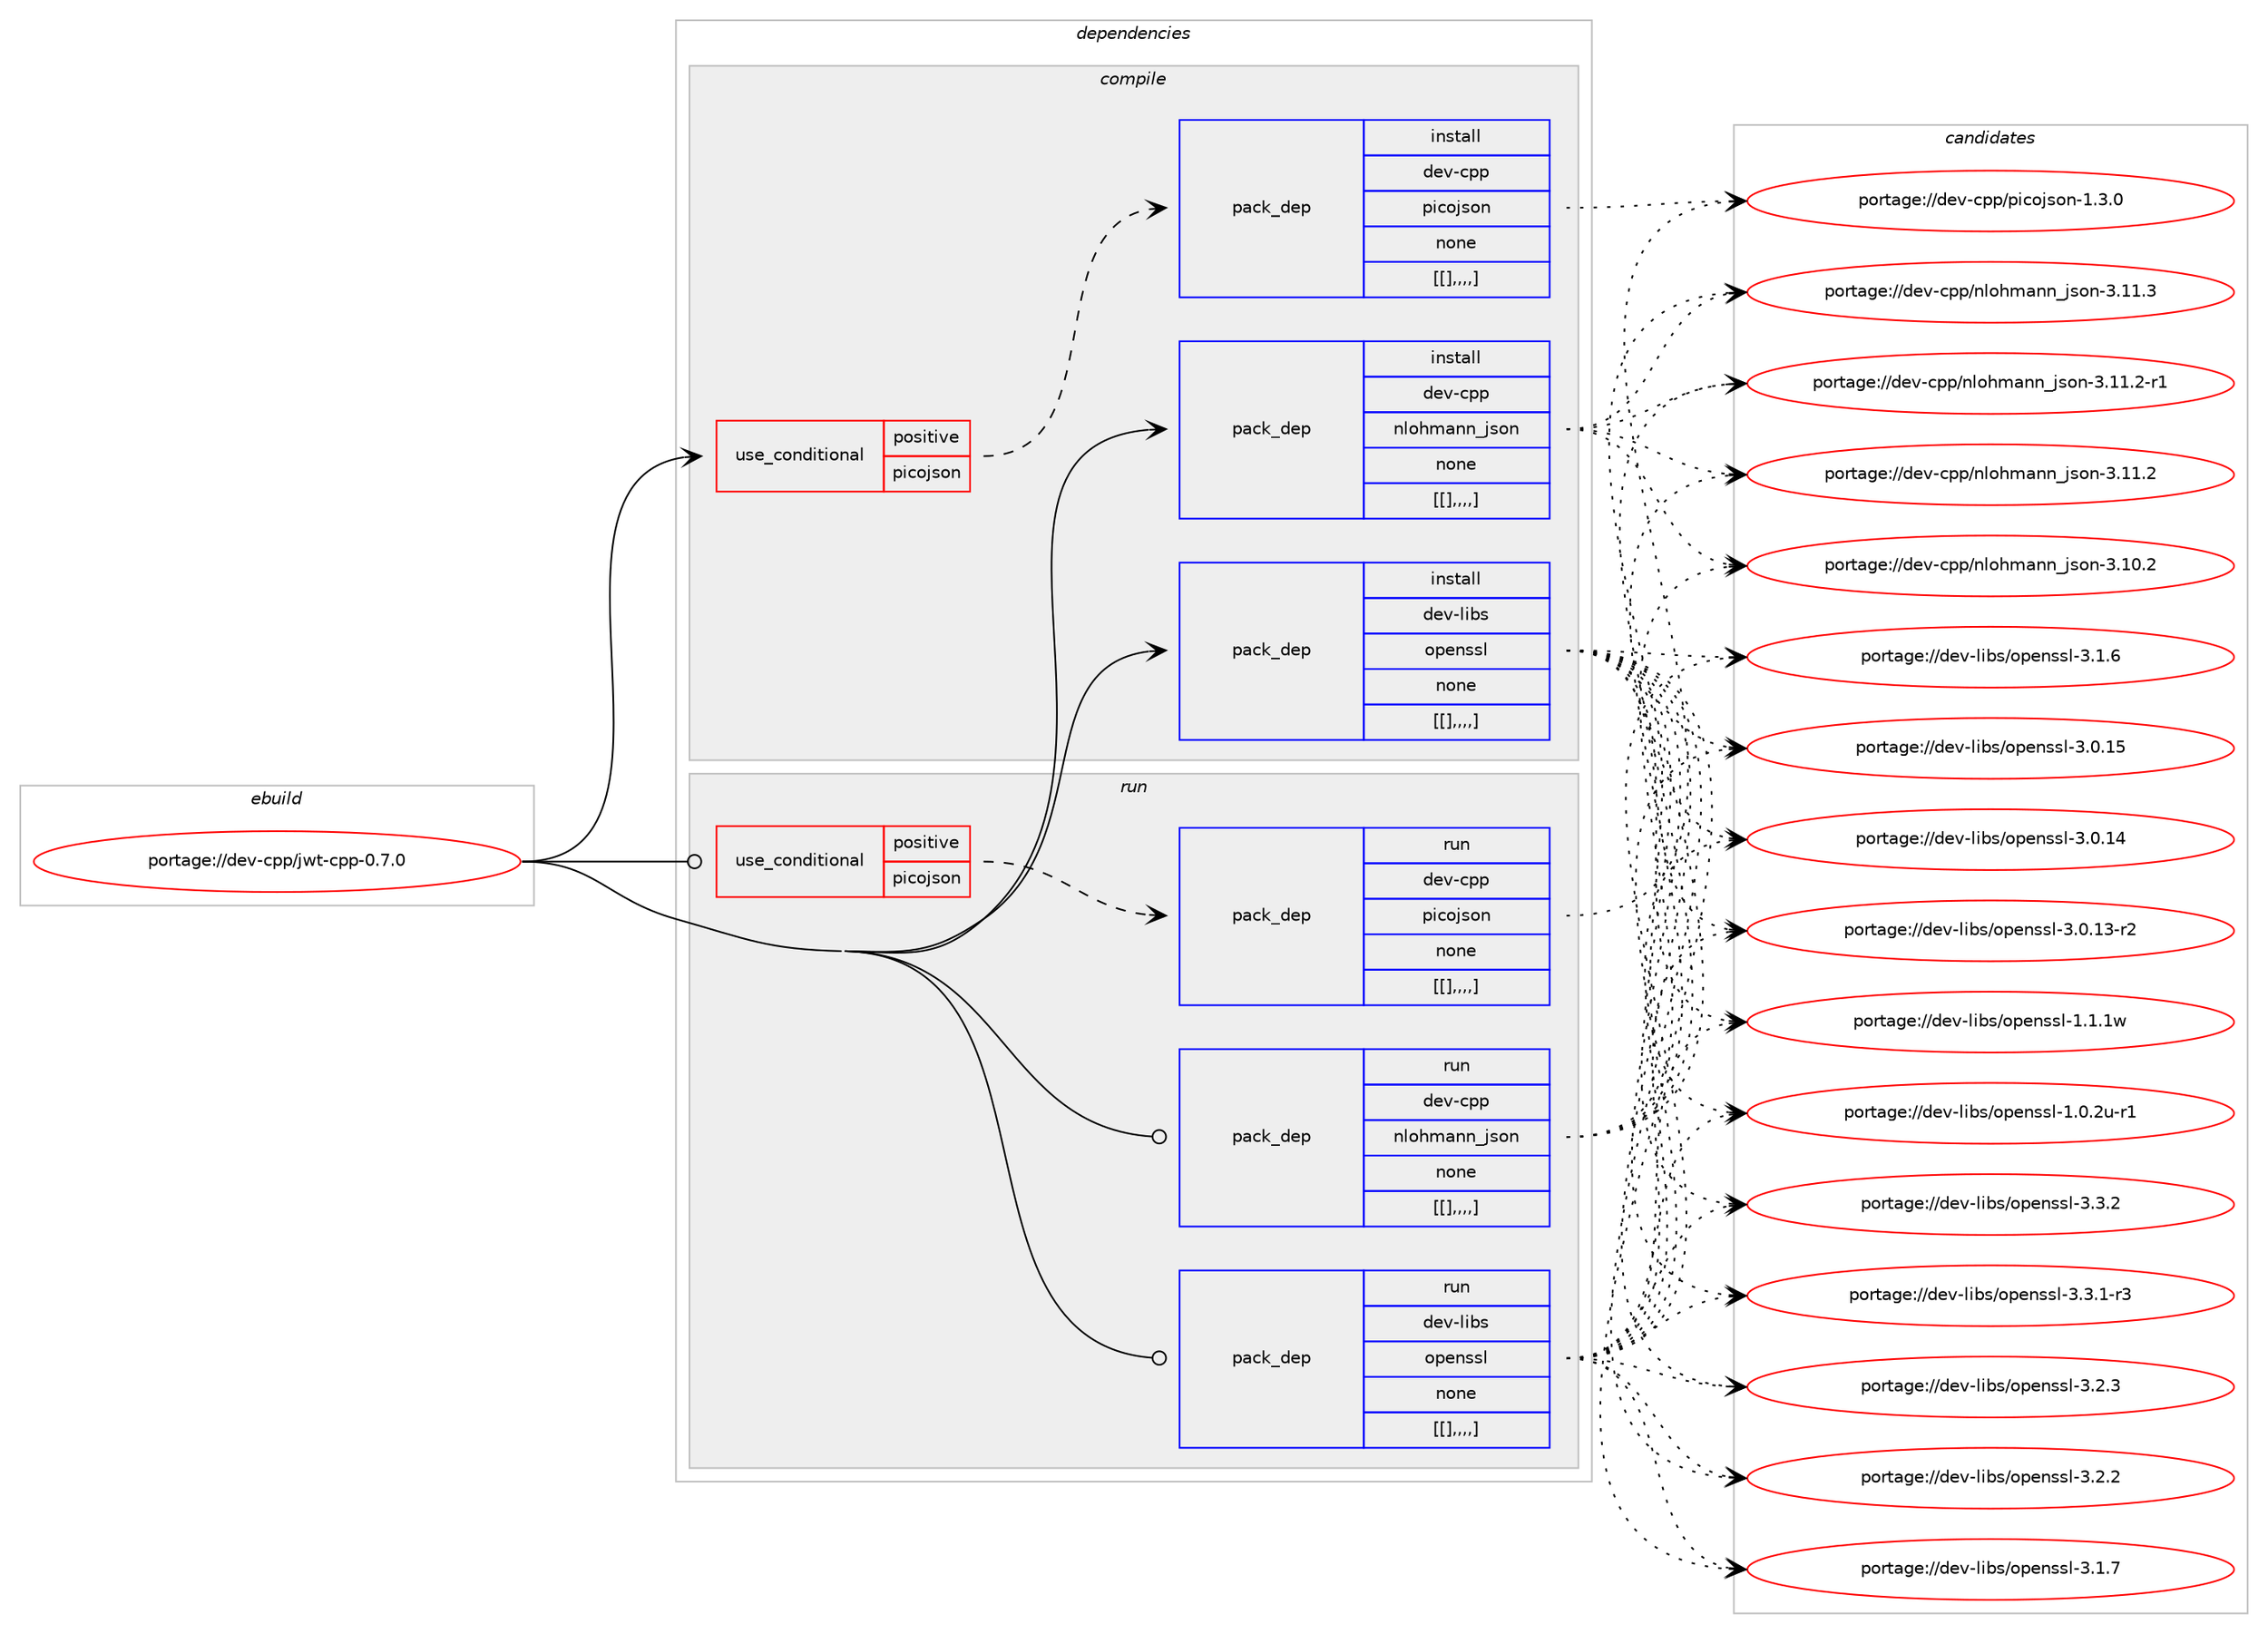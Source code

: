digraph prolog {

# *************
# Graph options
# *************

newrank=true;
concentrate=true;
compound=true;
graph [rankdir=LR,fontname=Helvetica,fontsize=10,ranksep=1.5];#, ranksep=2.5, nodesep=0.2];
edge  [arrowhead=vee];
node  [fontname=Helvetica,fontsize=10];

# **********
# The ebuild
# **********

subgraph cluster_leftcol {
color=gray;
label=<<i>ebuild</i>>;
id [label="portage://dev-cpp/jwt-cpp-0.7.0", color=red, width=4, href="../dev-cpp/jwt-cpp-0.7.0.svg"];
}

# ****************
# The dependencies
# ****************

subgraph cluster_midcol {
color=gray;
label=<<i>dependencies</i>>;
subgraph cluster_compile {
fillcolor="#eeeeee";
style=filled;
label=<<i>compile</i>>;
subgraph cond17267 {
dependency65076 [label=<<TABLE BORDER="0" CELLBORDER="1" CELLSPACING="0" CELLPADDING="4"><TR><TD ROWSPAN="3" CELLPADDING="10">use_conditional</TD></TR><TR><TD>positive</TD></TR><TR><TD>picojson</TD></TR></TABLE>>, shape=none, color=red];
subgraph pack46891 {
dependency65077 [label=<<TABLE BORDER="0" CELLBORDER="1" CELLSPACING="0" CELLPADDING="4" WIDTH="220"><TR><TD ROWSPAN="6" CELLPADDING="30">pack_dep</TD></TR><TR><TD WIDTH="110">install</TD></TR><TR><TD>dev-cpp</TD></TR><TR><TD>picojson</TD></TR><TR><TD>none</TD></TR><TR><TD>[[],,,,]</TD></TR></TABLE>>, shape=none, color=blue];
}
dependency65076:e -> dependency65077:w [weight=20,style="dashed",arrowhead="vee"];
}
id:e -> dependency65076:w [weight=20,style="solid",arrowhead="vee"];
subgraph pack46892 {
dependency65078 [label=<<TABLE BORDER="0" CELLBORDER="1" CELLSPACING="0" CELLPADDING="4" WIDTH="220"><TR><TD ROWSPAN="6" CELLPADDING="30">pack_dep</TD></TR><TR><TD WIDTH="110">install</TD></TR><TR><TD>dev-cpp</TD></TR><TR><TD>nlohmann_json</TD></TR><TR><TD>none</TD></TR><TR><TD>[[],,,,]</TD></TR></TABLE>>, shape=none, color=blue];
}
id:e -> dependency65078:w [weight=20,style="solid",arrowhead="vee"];
subgraph pack46893 {
dependency65079 [label=<<TABLE BORDER="0" CELLBORDER="1" CELLSPACING="0" CELLPADDING="4" WIDTH="220"><TR><TD ROWSPAN="6" CELLPADDING="30">pack_dep</TD></TR><TR><TD WIDTH="110">install</TD></TR><TR><TD>dev-libs</TD></TR><TR><TD>openssl</TD></TR><TR><TD>none</TD></TR><TR><TD>[[],,,,]</TD></TR></TABLE>>, shape=none, color=blue];
}
id:e -> dependency65079:w [weight=20,style="solid",arrowhead="vee"];
}
subgraph cluster_compileandrun {
fillcolor="#eeeeee";
style=filled;
label=<<i>compile and run</i>>;
}
subgraph cluster_run {
fillcolor="#eeeeee";
style=filled;
label=<<i>run</i>>;
subgraph cond17268 {
dependency65080 [label=<<TABLE BORDER="0" CELLBORDER="1" CELLSPACING="0" CELLPADDING="4"><TR><TD ROWSPAN="3" CELLPADDING="10">use_conditional</TD></TR><TR><TD>positive</TD></TR><TR><TD>picojson</TD></TR></TABLE>>, shape=none, color=red];
subgraph pack46894 {
dependency65081 [label=<<TABLE BORDER="0" CELLBORDER="1" CELLSPACING="0" CELLPADDING="4" WIDTH="220"><TR><TD ROWSPAN="6" CELLPADDING="30">pack_dep</TD></TR><TR><TD WIDTH="110">run</TD></TR><TR><TD>dev-cpp</TD></TR><TR><TD>picojson</TD></TR><TR><TD>none</TD></TR><TR><TD>[[],,,,]</TD></TR></TABLE>>, shape=none, color=blue];
}
dependency65080:e -> dependency65081:w [weight=20,style="dashed",arrowhead="vee"];
}
id:e -> dependency65080:w [weight=20,style="solid",arrowhead="odot"];
subgraph pack46895 {
dependency65082 [label=<<TABLE BORDER="0" CELLBORDER="1" CELLSPACING="0" CELLPADDING="4" WIDTH="220"><TR><TD ROWSPAN="6" CELLPADDING="30">pack_dep</TD></TR><TR><TD WIDTH="110">run</TD></TR><TR><TD>dev-cpp</TD></TR><TR><TD>nlohmann_json</TD></TR><TR><TD>none</TD></TR><TR><TD>[[],,,,]</TD></TR></TABLE>>, shape=none, color=blue];
}
id:e -> dependency65082:w [weight=20,style="solid",arrowhead="odot"];
subgraph pack46896 {
dependency65083 [label=<<TABLE BORDER="0" CELLBORDER="1" CELLSPACING="0" CELLPADDING="4" WIDTH="220"><TR><TD ROWSPAN="6" CELLPADDING="30">pack_dep</TD></TR><TR><TD WIDTH="110">run</TD></TR><TR><TD>dev-libs</TD></TR><TR><TD>openssl</TD></TR><TR><TD>none</TD></TR><TR><TD>[[],,,,]</TD></TR></TABLE>>, shape=none, color=blue];
}
id:e -> dependency65083:w [weight=20,style="solid",arrowhead="odot"];
}
}

# **************
# The candidates
# **************

subgraph cluster_choices {
rank=same;
color=gray;
label=<<i>candidates</i>>;

subgraph choice46891 {
color=black;
nodesep=1;
choice10010111845991121124711210599111106115111110454946514648 [label="portage://dev-cpp/picojson-1.3.0", color=red, width=4,href="../dev-cpp/picojson-1.3.0.svg"];
dependency65077:e -> choice10010111845991121124711210599111106115111110454946514648:w [style=dotted,weight="100"];
}
subgraph choice46892 {
color=black;
nodesep=1;
choice100101118459911211247110108111104109971101109510611511111045514649494651 [label="portage://dev-cpp/nlohmann_json-3.11.3", color=red, width=4,href="../dev-cpp/nlohmann_json-3.11.3.svg"];
choice1001011184599112112471101081111041099711011095106115111110455146494946504511449 [label="portage://dev-cpp/nlohmann_json-3.11.2-r1", color=red, width=4,href="../dev-cpp/nlohmann_json-3.11.2-r1.svg"];
choice100101118459911211247110108111104109971101109510611511111045514649494650 [label="portage://dev-cpp/nlohmann_json-3.11.2", color=red, width=4,href="../dev-cpp/nlohmann_json-3.11.2.svg"];
choice100101118459911211247110108111104109971101109510611511111045514649484650 [label="portage://dev-cpp/nlohmann_json-3.10.2", color=red, width=4,href="../dev-cpp/nlohmann_json-3.10.2.svg"];
dependency65078:e -> choice100101118459911211247110108111104109971101109510611511111045514649494651:w [style=dotted,weight="100"];
dependency65078:e -> choice1001011184599112112471101081111041099711011095106115111110455146494946504511449:w [style=dotted,weight="100"];
dependency65078:e -> choice100101118459911211247110108111104109971101109510611511111045514649494650:w [style=dotted,weight="100"];
dependency65078:e -> choice100101118459911211247110108111104109971101109510611511111045514649484650:w [style=dotted,weight="100"];
}
subgraph choice46893 {
color=black;
nodesep=1;
choice100101118451081059811547111112101110115115108455146514650 [label="portage://dev-libs/openssl-3.3.2", color=red, width=4,href="../dev-libs/openssl-3.3.2.svg"];
choice1001011184510810598115471111121011101151151084551465146494511451 [label="portage://dev-libs/openssl-3.3.1-r3", color=red, width=4,href="../dev-libs/openssl-3.3.1-r3.svg"];
choice100101118451081059811547111112101110115115108455146504651 [label="portage://dev-libs/openssl-3.2.3", color=red, width=4,href="../dev-libs/openssl-3.2.3.svg"];
choice100101118451081059811547111112101110115115108455146504650 [label="portage://dev-libs/openssl-3.2.2", color=red, width=4,href="../dev-libs/openssl-3.2.2.svg"];
choice100101118451081059811547111112101110115115108455146494655 [label="portage://dev-libs/openssl-3.1.7", color=red, width=4,href="../dev-libs/openssl-3.1.7.svg"];
choice100101118451081059811547111112101110115115108455146494654 [label="portage://dev-libs/openssl-3.1.6", color=red, width=4,href="../dev-libs/openssl-3.1.6.svg"];
choice10010111845108105981154711111210111011511510845514648464953 [label="portage://dev-libs/openssl-3.0.15", color=red, width=4,href="../dev-libs/openssl-3.0.15.svg"];
choice10010111845108105981154711111210111011511510845514648464952 [label="portage://dev-libs/openssl-3.0.14", color=red, width=4,href="../dev-libs/openssl-3.0.14.svg"];
choice100101118451081059811547111112101110115115108455146484649514511450 [label="portage://dev-libs/openssl-3.0.13-r2", color=red, width=4,href="../dev-libs/openssl-3.0.13-r2.svg"];
choice100101118451081059811547111112101110115115108454946494649119 [label="portage://dev-libs/openssl-1.1.1w", color=red, width=4,href="../dev-libs/openssl-1.1.1w.svg"];
choice1001011184510810598115471111121011101151151084549464846501174511449 [label="portage://dev-libs/openssl-1.0.2u-r1", color=red, width=4,href="../dev-libs/openssl-1.0.2u-r1.svg"];
dependency65079:e -> choice100101118451081059811547111112101110115115108455146514650:w [style=dotted,weight="100"];
dependency65079:e -> choice1001011184510810598115471111121011101151151084551465146494511451:w [style=dotted,weight="100"];
dependency65079:e -> choice100101118451081059811547111112101110115115108455146504651:w [style=dotted,weight="100"];
dependency65079:e -> choice100101118451081059811547111112101110115115108455146504650:w [style=dotted,weight="100"];
dependency65079:e -> choice100101118451081059811547111112101110115115108455146494655:w [style=dotted,weight="100"];
dependency65079:e -> choice100101118451081059811547111112101110115115108455146494654:w [style=dotted,weight="100"];
dependency65079:e -> choice10010111845108105981154711111210111011511510845514648464953:w [style=dotted,weight="100"];
dependency65079:e -> choice10010111845108105981154711111210111011511510845514648464952:w [style=dotted,weight="100"];
dependency65079:e -> choice100101118451081059811547111112101110115115108455146484649514511450:w [style=dotted,weight="100"];
dependency65079:e -> choice100101118451081059811547111112101110115115108454946494649119:w [style=dotted,weight="100"];
dependency65079:e -> choice1001011184510810598115471111121011101151151084549464846501174511449:w [style=dotted,weight="100"];
}
subgraph choice46894 {
color=black;
nodesep=1;
choice10010111845991121124711210599111106115111110454946514648 [label="portage://dev-cpp/picojson-1.3.0", color=red, width=4,href="../dev-cpp/picojson-1.3.0.svg"];
dependency65081:e -> choice10010111845991121124711210599111106115111110454946514648:w [style=dotted,weight="100"];
}
subgraph choice46895 {
color=black;
nodesep=1;
choice100101118459911211247110108111104109971101109510611511111045514649494651 [label="portage://dev-cpp/nlohmann_json-3.11.3", color=red, width=4,href="../dev-cpp/nlohmann_json-3.11.3.svg"];
choice1001011184599112112471101081111041099711011095106115111110455146494946504511449 [label="portage://dev-cpp/nlohmann_json-3.11.2-r1", color=red, width=4,href="../dev-cpp/nlohmann_json-3.11.2-r1.svg"];
choice100101118459911211247110108111104109971101109510611511111045514649494650 [label="portage://dev-cpp/nlohmann_json-3.11.2", color=red, width=4,href="../dev-cpp/nlohmann_json-3.11.2.svg"];
choice100101118459911211247110108111104109971101109510611511111045514649484650 [label="portage://dev-cpp/nlohmann_json-3.10.2", color=red, width=4,href="../dev-cpp/nlohmann_json-3.10.2.svg"];
dependency65082:e -> choice100101118459911211247110108111104109971101109510611511111045514649494651:w [style=dotted,weight="100"];
dependency65082:e -> choice1001011184599112112471101081111041099711011095106115111110455146494946504511449:w [style=dotted,weight="100"];
dependency65082:e -> choice100101118459911211247110108111104109971101109510611511111045514649494650:w [style=dotted,weight="100"];
dependency65082:e -> choice100101118459911211247110108111104109971101109510611511111045514649484650:w [style=dotted,weight="100"];
}
subgraph choice46896 {
color=black;
nodesep=1;
choice100101118451081059811547111112101110115115108455146514650 [label="portage://dev-libs/openssl-3.3.2", color=red, width=4,href="../dev-libs/openssl-3.3.2.svg"];
choice1001011184510810598115471111121011101151151084551465146494511451 [label="portage://dev-libs/openssl-3.3.1-r3", color=red, width=4,href="../dev-libs/openssl-3.3.1-r3.svg"];
choice100101118451081059811547111112101110115115108455146504651 [label="portage://dev-libs/openssl-3.2.3", color=red, width=4,href="../dev-libs/openssl-3.2.3.svg"];
choice100101118451081059811547111112101110115115108455146504650 [label="portage://dev-libs/openssl-3.2.2", color=red, width=4,href="../dev-libs/openssl-3.2.2.svg"];
choice100101118451081059811547111112101110115115108455146494655 [label="portage://dev-libs/openssl-3.1.7", color=red, width=4,href="../dev-libs/openssl-3.1.7.svg"];
choice100101118451081059811547111112101110115115108455146494654 [label="portage://dev-libs/openssl-3.1.6", color=red, width=4,href="../dev-libs/openssl-3.1.6.svg"];
choice10010111845108105981154711111210111011511510845514648464953 [label="portage://dev-libs/openssl-3.0.15", color=red, width=4,href="../dev-libs/openssl-3.0.15.svg"];
choice10010111845108105981154711111210111011511510845514648464952 [label="portage://dev-libs/openssl-3.0.14", color=red, width=4,href="../dev-libs/openssl-3.0.14.svg"];
choice100101118451081059811547111112101110115115108455146484649514511450 [label="portage://dev-libs/openssl-3.0.13-r2", color=red, width=4,href="../dev-libs/openssl-3.0.13-r2.svg"];
choice100101118451081059811547111112101110115115108454946494649119 [label="portage://dev-libs/openssl-1.1.1w", color=red, width=4,href="../dev-libs/openssl-1.1.1w.svg"];
choice1001011184510810598115471111121011101151151084549464846501174511449 [label="portage://dev-libs/openssl-1.0.2u-r1", color=red, width=4,href="../dev-libs/openssl-1.0.2u-r1.svg"];
dependency65083:e -> choice100101118451081059811547111112101110115115108455146514650:w [style=dotted,weight="100"];
dependency65083:e -> choice1001011184510810598115471111121011101151151084551465146494511451:w [style=dotted,weight="100"];
dependency65083:e -> choice100101118451081059811547111112101110115115108455146504651:w [style=dotted,weight="100"];
dependency65083:e -> choice100101118451081059811547111112101110115115108455146504650:w [style=dotted,weight="100"];
dependency65083:e -> choice100101118451081059811547111112101110115115108455146494655:w [style=dotted,weight="100"];
dependency65083:e -> choice100101118451081059811547111112101110115115108455146494654:w [style=dotted,weight="100"];
dependency65083:e -> choice10010111845108105981154711111210111011511510845514648464953:w [style=dotted,weight="100"];
dependency65083:e -> choice10010111845108105981154711111210111011511510845514648464952:w [style=dotted,weight="100"];
dependency65083:e -> choice100101118451081059811547111112101110115115108455146484649514511450:w [style=dotted,weight="100"];
dependency65083:e -> choice100101118451081059811547111112101110115115108454946494649119:w [style=dotted,weight="100"];
dependency65083:e -> choice1001011184510810598115471111121011101151151084549464846501174511449:w [style=dotted,weight="100"];
}
}

}
